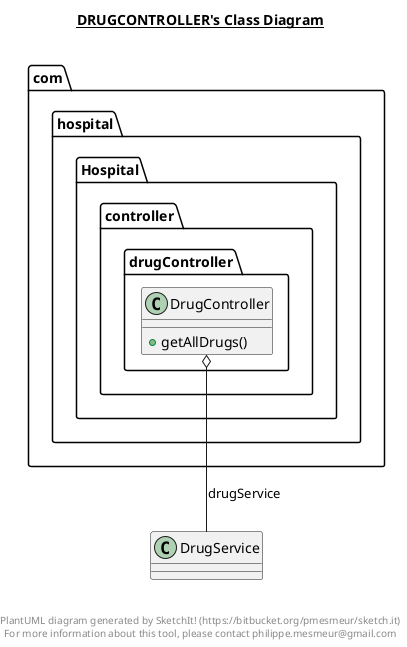@startuml

title __DRUGCONTROLLER's Class Diagram__\n

  package com.hospital.Hospital {
    package com.hospital.Hospital.controller.drugController {
      class DrugController {
          + getAllDrugs()
      }
    }
  }
  

  DrugController o-- DrugService : drugService


right footer


PlantUML diagram generated by SketchIt! (https://bitbucket.org/pmesmeur/sketch.it)
For more information about this tool, please contact philippe.mesmeur@gmail.com
endfooter

@enduml
